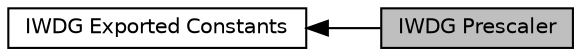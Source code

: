 digraph "IWDG Prescaler"
{
  edge [fontname="Helvetica",fontsize="10",labelfontname="Helvetica",labelfontsize="10"];
  node [fontname="Helvetica",fontsize="10",shape=box];
  rankdir=LR;
  Node1 [label="IWDG Prescaler",height=0.2,width=0.4,color="black", fillcolor="grey75", style="filled", fontcolor="black",tooltip=" "];
  Node2 [label="IWDG Exported Constants",height=0.2,width=0.4,color="black", fillcolor="white", style="filled",URL="$group___i_w_d_g___exported___constants.html",tooltip=" "];
  Node2->Node1 [shape=plaintext, dir="back", style="solid"];
}
